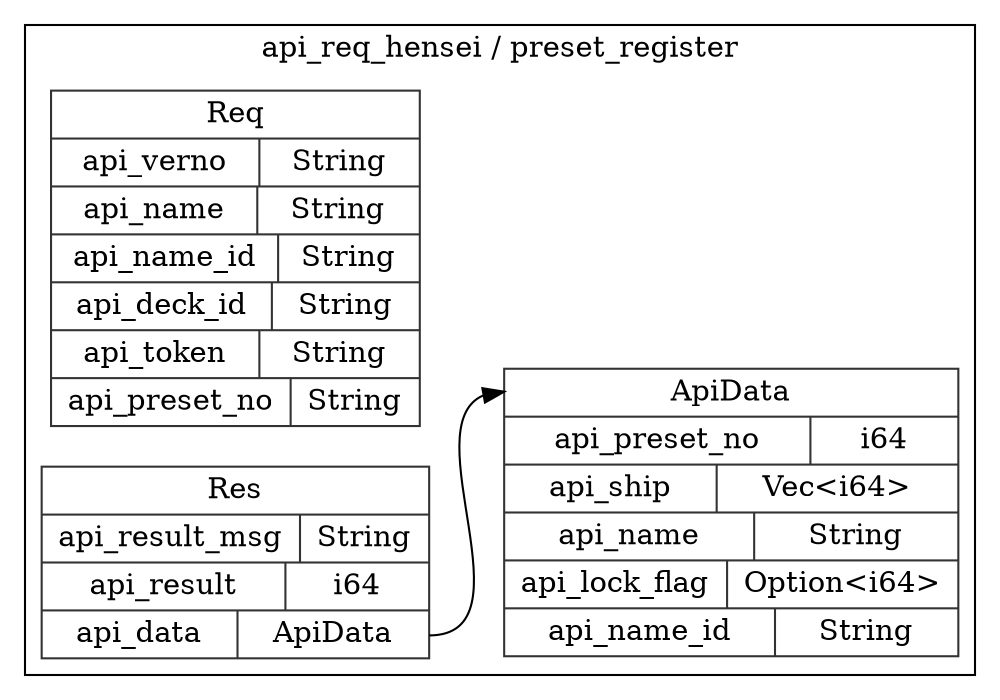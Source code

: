 digraph {
  rankdir=LR;
  subgraph cluster_0 {
    label="api_req_hensei / preset_register";
    node [style="filled", color=white, style="solid", color=gray20];
    api_req_hensei__preset_register__ApiData [label="<ApiData> ApiData  | { api_preset_no | <api_preset_no> i64 } | { api_ship | <api_ship> Vec\<i64\> } | { api_name | <api_name> String } | { api_lock_flag | <api_lock_flag> Option\<i64\> } | { api_name_id | <api_name_id> String }", shape=record];
    api_req_hensei__preset_register__Req [label="<Req> Req  | { api_verno | <api_verno> String } | { api_name | <api_name> String } | { api_name_id | <api_name_id> String } | { api_deck_id | <api_deck_id> String } | { api_token | <api_token> String } | { api_preset_no | <api_preset_no> String }", shape=record];
    api_req_hensei__preset_register__Res [label="<Res> Res  | { api_result_msg | <api_result_msg> String } | { api_result | <api_result> i64 } | { api_data | <api_data> ApiData }", shape=record];
    api_req_hensei__preset_register__Res:api_data:e -> api_req_hensei__preset_register__ApiData:ApiData:w;
  }
}
